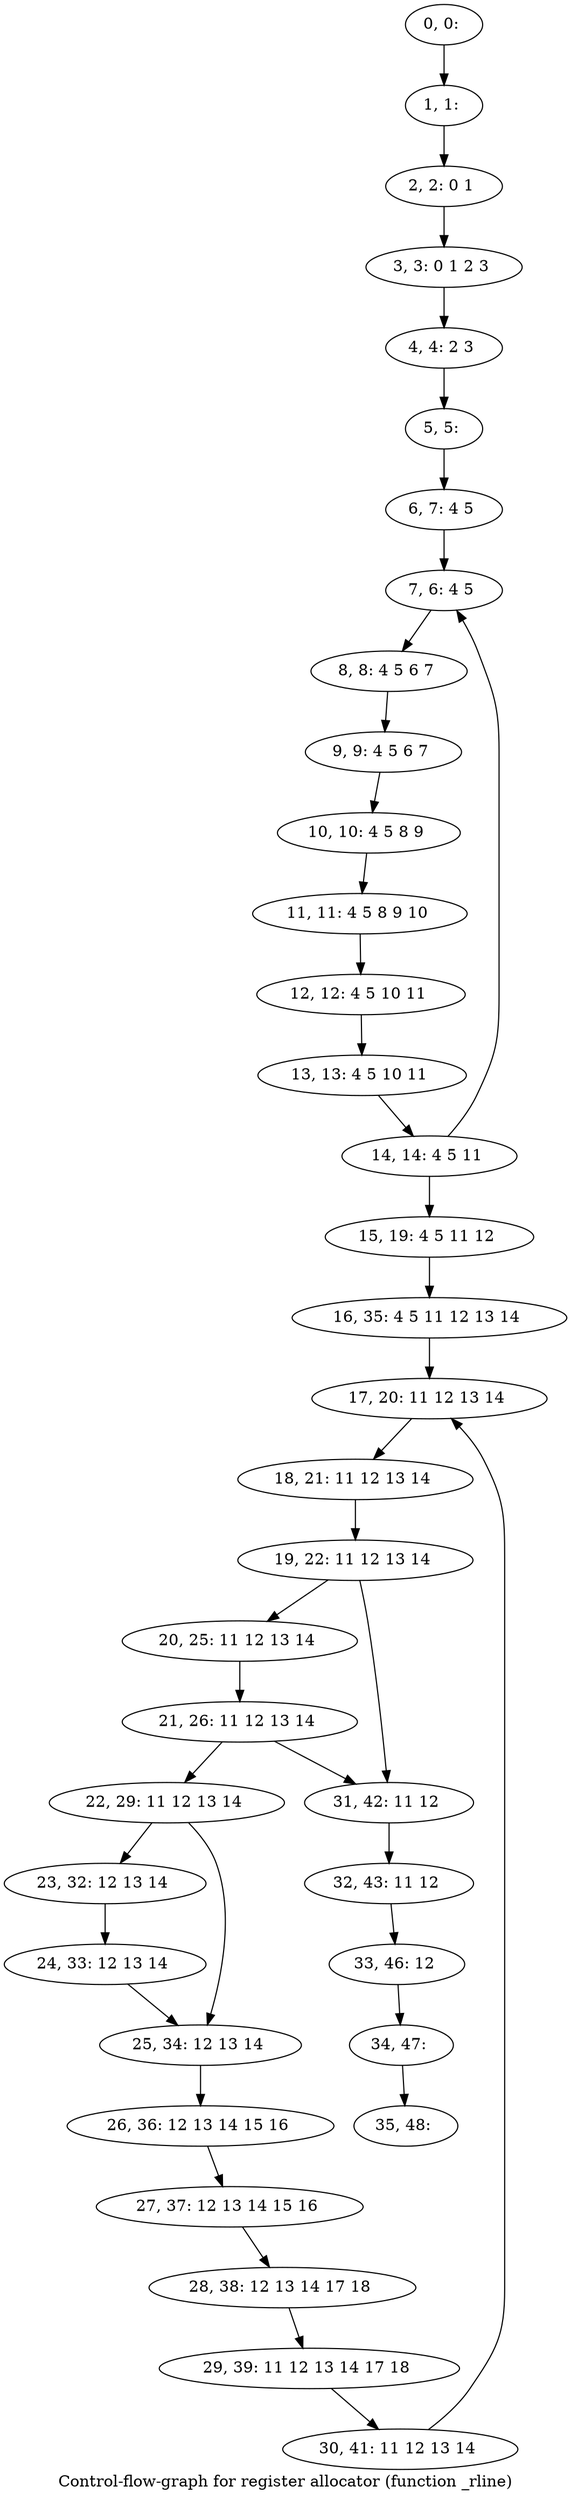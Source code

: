 digraph G {
graph [label="Control-flow-graph for register allocator (function _rline)"]
0[label="0, 0: "];
1[label="1, 1: "];
2[label="2, 2: 0 1 "];
3[label="3, 3: 0 1 2 3 "];
4[label="4, 4: 2 3 "];
5[label="5, 5: "];
6[label="6, 7: 4 5 "];
7[label="7, 6: 4 5 "];
8[label="8, 8: 4 5 6 7 "];
9[label="9, 9: 4 5 6 7 "];
10[label="10, 10: 4 5 8 9 "];
11[label="11, 11: 4 5 8 9 10 "];
12[label="12, 12: 4 5 10 11 "];
13[label="13, 13: 4 5 10 11 "];
14[label="14, 14: 4 5 11 "];
15[label="15, 19: 4 5 11 12 "];
16[label="16, 35: 4 5 11 12 13 14 "];
17[label="17, 20: 11 12 13 14 "];
18[label="18, 21: 11 12 13 14 "];
19[label="19, 22: 11 12 13 14 "];
20[label="20, 25: 11 12 13 14 "];
21[label="21, 26: 11 12 13 14 "];
22[label="22, 29: 11 12 13 14 "];
23[label="23, 32: 12 13 14 "];
24[label="24, 33: 12 13 14 "];
25[label="25, 34: 12 13 14 "];
26[label="26, 36: 12 13 14 15 16 "];
27[label="27, 37: 12 13 14 15 16 "];
28[label="28, 38: 12 13 14 17 18 "];
29[label="29, 39: 11 12 13 14 17 18 "];
30[label="30, 41: 11 12 13 14 "];
31[label="31, 42: 11 12 "];
32[label="32, 43: 11 12 "];
33[label="33, 46: 12 "];
34[label="34, 47: "];
35[label="35, 48: "];
0->1 ;
1->2 ;
2->3 ;
3->4 ;
4->5 ;
5->6 ;
6->7 ;
7->8 ;
8->9 ;
9->10 ;
10->11 ;
11->12 ;
12->13 ;
13->14 ;
14->15 ;
14->7 ;
15->16 ;
16->17 ;
17->18 ;
18->19 ;
19->20 ;
19->31 ;
20->21 ;
21->22 ;
21->31 ;
22->23 ;
22->25 ;
23->24 ;
24->25 ;
25->26 ;
26->27 ;
27->28 ;
28->29 ;
29->30 ;
30->17 ;
31->32 ;
32->33 ;
33->34 ;
34->35 ;
}

